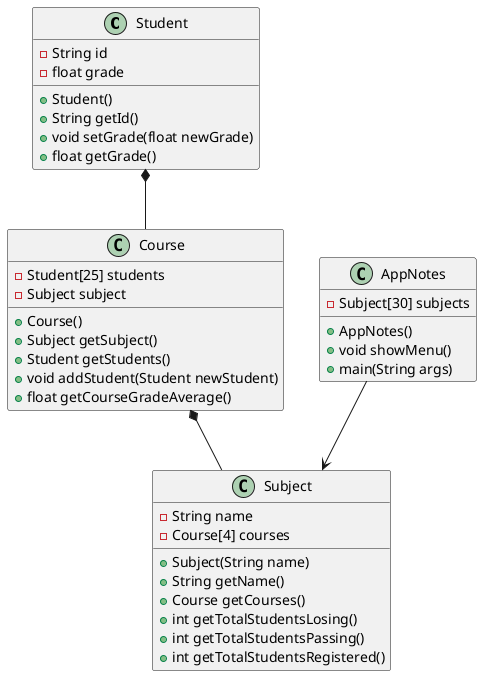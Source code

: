 @startuml StudentGrades

class Student{
    - String id
    - float grade
    + Student()
    + String getId() 
    + void setGrade(float newGrade)
    + float getGrade()
}

class Course {
    - Student[25] students
    - Subject subject
    + Course()
    + Subject getSubject()
    + Student getStudents()
    + void addStudent(Student newStudent)
    + float getCourseGradeAverage()
}

class Subject {
    - String name
    - Course[4] courses
    + Subject(String name)
    + String getName()
    + Course getCourses()
    + int getTotalStudentsLosing()
    + int getTotalStudentsPassing()
    + int getTotalStudentsRegistered()
}

class AppNotes {
    - Subject[30] subjects
    + AppNotes()
    + void showMenu()
    + main(String args)
}

Student *-- Course
Course *-- Subject
AppNotes --> Subject

@enduml